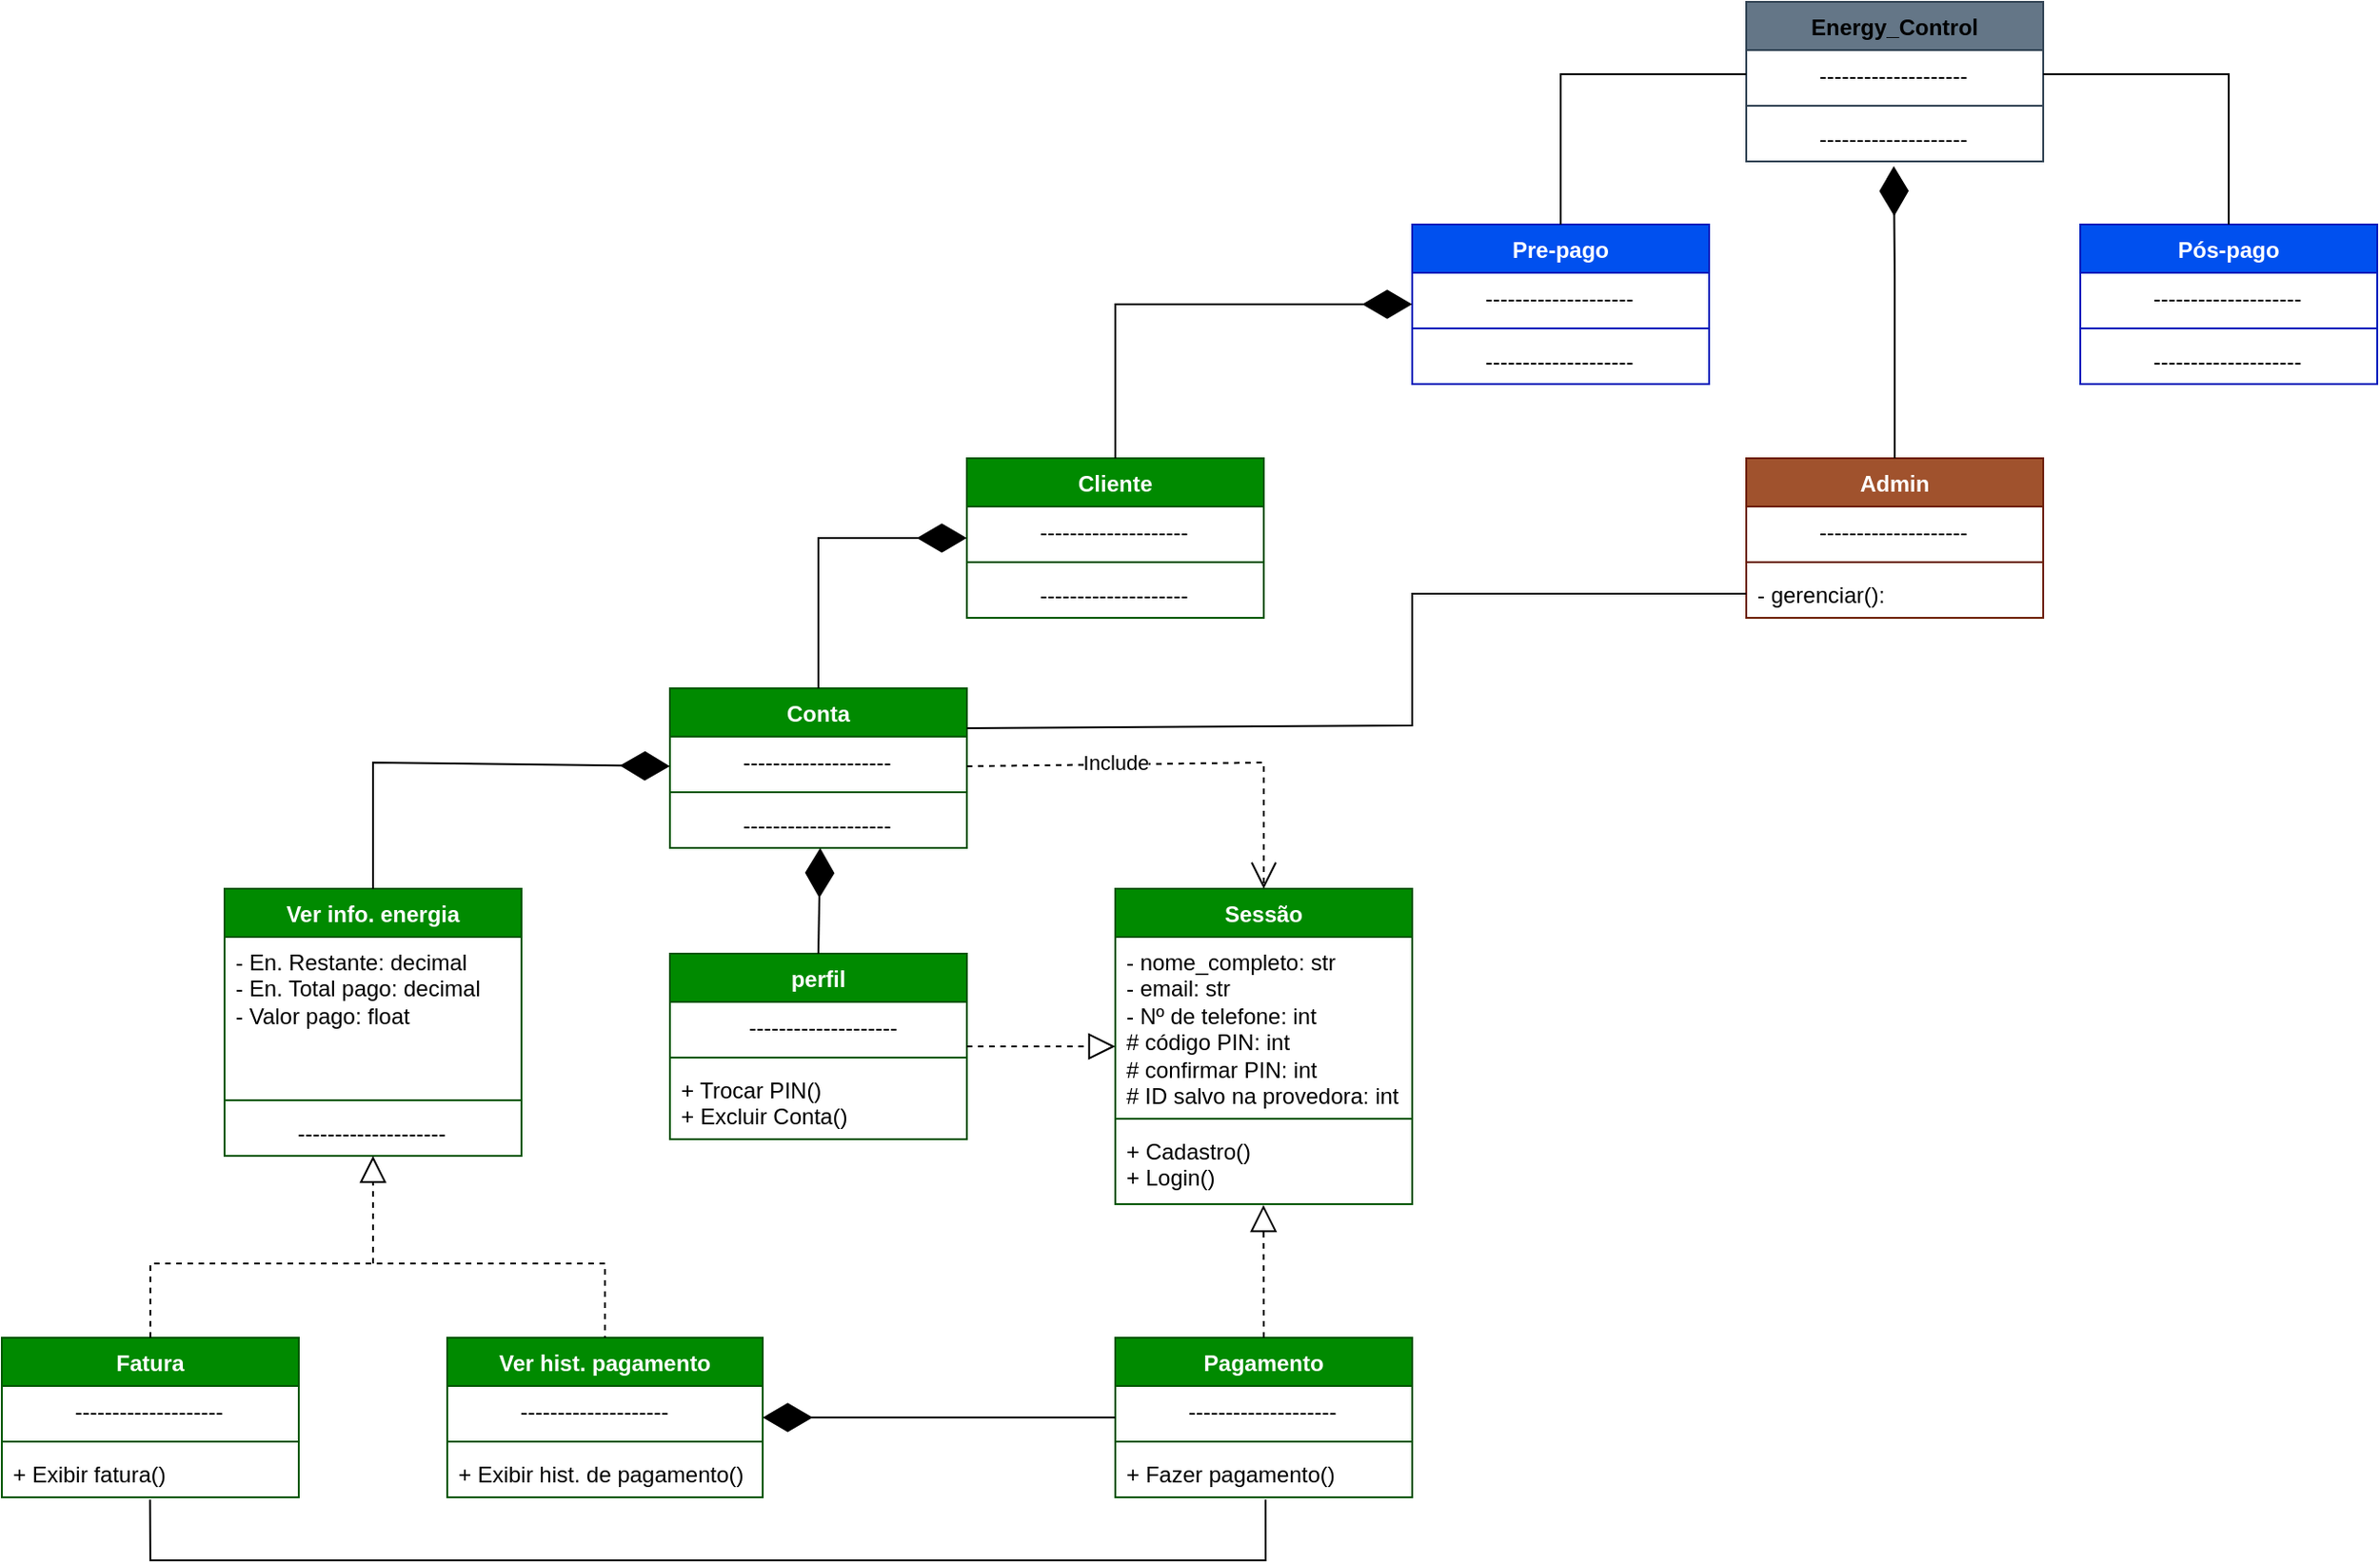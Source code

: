 <mxfile>
    <diagram id="C5RBs43oDa-KdzZeNtuy" name="Page-1">
        <mxGraphModel dx="1659" dy="1671" grid="1" gridSize="10" guides="1" tooltips="1" connect="1" arrows="1" fold="1" page="1" pageScale="1" pageWidth="827" pageHeight="1169" math="0" shadow="0">
            <root>
                <mxCell id="WIyWlLk6GJQsqaUBKTNV-0"/>
                <mxCell id="WIyWlLk6GJQsqaUBKTNV-1" parent="WIyWlLk6GJQsqaUBKTNV-0"/>
                <mxCell id="8KbjakI95Gvnmb8C692--0" value="Pre-pago" style="swimlane;fontStyle=1;align=center;verticalAlign=top;childLayout=stackLayout;horizontal=1;startSize=26;horizontalStack=0;resizeParent=1;resizeParentMax=0;resizeLast=0;collapsible=1;marginBottom=0;whiteSpace=wrap;html=1;fillColor=#0050ef;fontColor=#ffffff;strokeColor=#001DBC;" parent="WIyWlLk6GJQsqaUBKTNV-1" vertex="1">
                    <mxGeometry x="320" y="-80" width="160" height="86" as="geometry">
                        <mxRectangle x="350" y="-30" width="100" height="30" as="alternateBounds"/>
                    </mxGeometry>
                </mxCell>
                <mxCell id="8KbjakI95Gvnmb8C692--1" value="&amp;nbsp; &amp;nbsp; &amp;nbsp; &amp;nbsp; &amp;nbsp; --------------------" style="text;align=left;verticalAlign=top;spacingLeft=4;spacingRight=4;overflow=hidden;rotatable=0;points=[[0,0.5],[1,0.5]];portConstraint=eastwest;whiteSpace=wrap;html=1;" parent="8KbjakI95Gvnmb8C692--0" vertex="1">
                    <mxGeometry y="26" width="160" height="26" as="geometry"/>
                </mxCell>
                <mxCell id="8KbjakI95Gvnmb8C692--2" value="" style="line;strokeWidth=1;fillColor=none;align=left;verticalAlign=middle;spacingTop=-1;spacingLeft=3;spacingRight=3;rotatable=0;labelPosition=right;points=[];portConstraint=eastwest;strokeColor=inherit;" parent="8KbjakI95Gvnmb8C692--0" vertex="1">
                    <mxGeometry y="52" width="160" height="8" as="geometry"/>
                </mxCell>
                <mxCell id="8KbjakI95Gvnmb8C692--3" value="&amp;nbsp; &amp;nbsp; &amp;nbsp; &amp;nbsp; &amp;nbsp; --------------------" style="text;align=left;verticalAlign=top;spacingLeft=4;spacingRight=4;overflow=hidden;rotatable=0;points=[[0,0.5],[1,0.5]];portConstraint=eastwest;whiteSpace=wrap;html=1;" parent="8KbjakI95Gvnmb8C692--0" vertex="1">
                    <mxGeometry y="60" width="160" height="26" as="geometry"/>
                </mxCell>
                <mxCell id="8KbjakI95Gvnmb8C692--9" value="Cliente" style="swimlane;fontStyle=1;align=center;verticalAlign=top;childLayout=stackLayout;horizontal=1;startSize=26;horizontalStack=0;resizeParent=1;resizeParentMax=0;resizeLast=0;collapsible=1;marginBottom=0;whiteSpace=wrap;html=1;fillColor=#008a00;fontColor=#ffffff;strokeColor=#005700;" parent="WIyWlLk6GJQsqaUBKTNV-1" vertex="1">
                    <mxGeometry x="80" y="46" width="160" height="86" as="geometry">
                        <mxRectangle x="140" width="100" height="30" as="alternateBounds"/>
                    </mxGeometry>
                </mxCell>
                <mxCell id="8KbjakI95Gvnmb8C692--10" value="&amp;nbsp; &amp;nbsp; &amp;nbsp; &amp;nbsp; &amp;nbsp; --------------------" style="text;strokeColor=none;fillColor=none;align=left;verticalAlign=top;spacingLeft=4;spacingRight=4;overflow=hidden;rotatable=0;points=[[0,0.5],[1,0.5]];portConstraint=eastwest;whiteSpace=wrap;html=1;" parent="8KbjakI95Gvnmb8C692--9" vertex="1">
                    <mxGeometry y="26" width="160" height="26" as="geometry"/>
                </mxCell>
                <mxCell id="8KbjakI95Gvnmb8C692--11" value="" style="line;strokeWidth=1;fillColor=none;align=left;verticalAlign=middle;spacingTop=-1;spacingLeft=3;spacingRight=3;rotatable=0;labelPosition=right;points=[];portConstraint=eastwest;strokeColor=inherit;" parent="8KbjakI95Gvnmb8C692--9" vertex="1">
                    <mxGeometry y="52" width="160" height="8" as="geometry"/>
                </mxCell>
                <mxCell id="8KbjakI95Gvnmb8C692--12" value="&amp;nbsp; &amp;nbsp; &amp;nbsp; &amp;nbsp; &amp;nbsp; --------------------" style="text;strokeColor=none;fillColor=none;align=left;verticalAlign=top;spacingLeft=4;spacingRight=4;overflow=hidden;rotatable=0;points=[[0,0.5],[1,0.5]];portConstraint=eastwest;whiteSpace=wrap;html=1;" parent="8KbjakI95Gvnmb8C692--9" vertex="1">
                    <mxGeometry y="60" width="160" height="26" as="geometry"/>
                </mxCell>
                <mxCell id="8KbjakI95Gvnmb8C692--13" value="" style="endArrow=diamondThin;endFill=1;endSize=24;html=1;rounded=0;exitX=0.5;exitY=0;exitDx=0;exitDy=0;" parent="WIyWlLk6GJQsqaUBKTNV-1" source="8KbjakI95Gvnmb8C692--9" target="8KbjakI95Gvnmb8C692--0" edge="1">
                    <mxGeometry width="160" relative="1" as="geometry">
                        <mxPoint x="370" y="179" as="sourcePoint"/>
                        <mxPoint x="574" y="170" as="targetPoint"/>
                        <Array as="points">
                            <mxPoint x="160" y="-37"/>
                        </Array>
                    </mxGeometry>
                </mxCell>
                <mxCell id="8KbjakI95Gvnmb8C692--15" value="perfil" style="swimlane;fontStyle=1;align=center;verticalAlign=top;childLayout=stackLayout;horizontal=1;startSize=26;horizontalStack=0;resizeParent=1;resizeParentMax=0;resizeLast=0;collapsible=1;marginBottom=0;whiteSpace=wrap;html=1;fillColor=#008a00;fontColor=#ffffff;strokeColor=#005700;" parent="WIyWlLk6GJQsqaUBKTNV-1" vertex="1">
                    <mxGeometry x="-80" y="313" width="160" height="100" as="geometry">
                        <mxRectangle x="140" width="100" height="30" as="alternateBounds"/>
                    </mxGeometry>
                </mxCell>
                <mxCell id="8KbjakI95Gvnmb8C692--16" value="&amp;nbsp; &amp;nbsp; &amp;nbsp; &amp;nbsp; &amp;nbsp; &amp;nbsp;--------------------" style="text;strokeColor=none;fillColor=none;align=left;verticalAlign=top;spacingLeft=4;spacingRight=4;overflow=hidden;rotatable=0;points=[[0,0.5],[1,0.5]];portConstraint=eastwest;whiteSpace=wrap;html=1;" parent="8KbjakI95Gvnmb8C692--15" vertex="1">
                    <mxGeometry y="26" width="160" height="26" as="geometry"/>
                </mxCell>
                <mxCell id="8KbjakI95Gvnmb8C692--17" value="" style="line;strokeWidth=1;fillColor=none;align=left;verticalAlign=middle;spacingTop=-1;spacingLeft=3;spacingRight=3;rotatable=0;labelPosition=right;points=[];portConstraint=eastwest;strokeColor=inherit;" parent="8KbjakI95Gvnmb8C692--15" vertex="1">
                    <mxGeometry y="52" width="160" height="8" as="geometry"/>
                </mxCell>
                <mxCell id="8KbjakI95Gvnmb8C692--18" value="&lt;div&gt;+ Trocar PIN()&lt;/div&gt;+ Excluir Conta()" style="text;strokeColor=none;fillColor=none;align=left;verticalAlign=top;spacingLeft=4;spacingRight=4;overflow=hidden;rotatable=0;points=[[0,0.5],[1,0.5]];portConstraint=eastwest;whiteSpace=wrap;html=1;" parent="8KbjakI95Gvnmb8C692--15" vertex="1">
                    <mxGeometry y="60" width="160" height="40" as="geometry"/>
                </mxCell>
                <mxCell id="8KbjakI95Gvnmb8C692--19" value="Sessão" style="swimlane;fontStyle=1;align=center;verticalAlign=top;childLayout=stackLayout;horizontal=1;startSize=26;horizontalStack=0;resizeParent=1;resizeParentMax=0;resizeLast=0;collapsible=1;marginBottom=0;whiteSpace=wrap;html=1;fillColor=#008a00;fontColor=#ffffff;strokeColor=#005700;" parent="WIyWlLk6GJQsqaUBKTNV-1" vertex="1">
                    <mxGeometry x="160" y="278" width="160" height="170" as="geometry">
                        <mxRectangle x="140" width="100" height="30" as="alternateBounds"/>
                    </mxGeometry>
                </mxCell>
                <mxCell id="8KbjakI95Gvnmb8C692--20" value="- nome_completo: str&lt;div&gt;- email: str&lt;/div&gt;&lt;div&gt;- Nº de telefone: int&lt;/div&gt;&lt;div&gt;# código PIN: int&lt;/div&gt;&lt;div&gt;# confirmar PIN: int&lt;/div&gt;&lt;div&gt;# ID salvo na provedora: int&lt;/div&gt;" style="text;strokeColor=none;fillColor=none;align=left;verticalAlign=top;spacingLeft=4;spacingRight=4;overflow=hidden;rotatable=0;points=[[0,0.5],[1,0.5]];portConstraint=eastwest;whiteSpace=wrap;html=1;" parent="8KbjakI95Gvnmb8C692--19" vertex="1">
                    <mxGeometry y="26" width="160" height="94" as="geometry"/>
                </mxCell>
                <mxCell id="8KbjakI95Gvnmb8C692--21" value="" style="line;strokeWidth=1;fillColor=none;align=left;verticalAlign=middle;spacingTop=-1;spacingLeft=3;spacingRight=3;rotatable=0;labelPosition=right;points=[];portConstraint=eastwest;strokeColor=inherit;" parent="8KbjakI95Gvnmb8C692--19" vertex="1">
                    <mxGeometry y="120" width="160" height="8" as="geometry"/>
                </mxCell>
                <mxCell id="8KbjakI95Gvnmb8C692--22" value="+ Cadastro()&lt;div&gt;+ Login()&lt;/div&gt;" style="text;strokeColor=none;fillColor=none;align=left;verticalAlign=top;spacingLeft=4;spacingRight=4;overflow=hidden;rotatable=0;points=[[0,0.5],[1,0.5]];portConstraint=eastwest;whiteSpace=wrap;html=1;" parent="8KbjakI95Gvnmb8C692--19" vertex="1">
                    <mxGeometry y="128" width="160" height="42" as="geometry"/>
                </mxCell>
                <mxCell id="8KbjakI95Gvnmb8C692--23" value="Conta" style="swimlane;fontStyle=1;align=center;verticalAlign=top;childLayout=stackLayout;horizontal=1;startSize=26;horizontalStack=0;resizeParent=1;resizeParentMax=0;resizeLast=0;collapsible=1;marginBottom=0;whiteSpace=wrap;html=1;fillColor=#008a00;fontColor=#ffffff;strokeColor=#005700;" parent="WIyWlLk6GJQsqaUBKTNV-1" vertex="1">
                    <mxGeometry x="-80" y="170" width="160" height="86" as="geometry">
                        <mxRectangle x="-80" y="170" width="100" height="30" as="alternateBounds"/>
                    </mxGeometry>
                </mxCell>
                <mxCell id="8KbjakI95Gvnmb8C692--24" value="&amp;nbsp; &amp;nbsp; &amp;nbsp; &amp;nbsp; &amp;nbsp; --------------------" style="text;strokeColor=none;fillColor=none;align=left;verticalAlign=top;spacingLeft=4;spacingRight=4;overflow=hidden;rotatable=0;points=[[0,0.5],[1,0.5]];portConstraint=eastwest;whiteSpace=wrap;html=1;" parent="8KbjakI95Gvnmb8C692--23" vertex="1">
                    <mxGeometry y="26" width="160" height="26" as="geometry"/>
                </mxCell>
                <mxCell id="8KbjakI95Gvnmb8C692--25" value="" style="line;strokeWidth=1;fillColor=none;align=left;verticalAlign=middle;spacingTop=-1;spacingLeft=3;spacingRight=3;rotatable=0;labelPosition=right;points=[];portConstraint=eastwest;strokeColor=inherit;" parent="8KbjakI95Gvnmb8C692--23" vertex="1">
                    <mxGeometry y="52" width="160" height="8" as="geometry"/>
                </mxCell>
                <mxCell id="8KbjakI95Gvnmb8C692--26" value="&amp;nbsp; &amp;nbsp; &amp;nbsp; &amp;nbsp; &amp;nbsp; --------------------" style="text;strokeColor=none;fillColor=none;align=left;verticalAlign=top;spacingLeft=4;spacingRight=4;overflow=hidden;rotatable=0;points=[[0,0.5],[1,0.5]];portConstraint=eastwest;whiteSpace=wrap;html=1;" parent="8KbjakI95Gvnmb8C692--23" vertex="1">
                    <mxGeometry y="60" width="160" height="26" as="geometry"/>
                </mxCell>
                <mxCell id="8KbjakI95Gvnmb8C692--30" value="" style="endArrow=diamondThin;endFill=1;endSize=24;html=1;rounded=0;exitX=0.5;exitY=0;exitDx=0;exitDy=0;" parent="WIyWlLk6GJQsqaUBKTNV-1" source="8KbjakI95Gvnmb8C692--23" target="8KbjakI95Gvnmb8C692--9" edge="1">
                    <mxGeometry width="160" relative="1" as="geometry">
                        <mxPoint x="170" y="56" as="sourcePoint"/>
                        <mxPoint x="330" y="-27" as="targetPoint"/>
                        <Array as="points">
                            <mxPoint y="89"/>
                        </Array>
                    </mxGeometry>
                </mxCell>
                <mxCell id="8KbjakI95Gvnmb8C692--31" value="Include" style="endArrow=open;endSize=12;dashed=1;html=1;rounded=0;entryX=0.5;entryY=0;entryDx=0;entryDy=0;" parent="WIyWlLk6GJQsqaUBKTNV-1" source="8KbjakI95Gvnmb8C692--23" target="8KbjakI95Gvnmb8C692--19" edge="1">
                    <mxGeometry x="-0.298" y="1" width="160" relative="1" as="geometry">
                        <mxPoint x="100" y="260" as="sourcePoint"/>
                        <mxPoint x="260" y="260" as="targetPoint"/>
                        <Array as="points">
                            <mxPoint x="240" y="210"/>
                        </Array>
                        <mxPoint as="offset"/>
                    </mxGeometry>
                </mxCell>
                <mxCell id="8KbjakI95Gvnmb8C692--32" value="" style="endArrow=diamondThin;endFill=1;endSize=24;html=1;rounded=0;exitX=0.5;exitY=0;exitDx=0;exitDy=0;entryX=0.506;entryY=1;entryDx=0;entryDy=0;entryPerimeter=0;" parent="WIyWlLk6GJQsqaUBKTNV-1" source="8KbjakI95Gvnmb8C692--15" target="8KbjakI95Gvnmb8C692--26" edge="1">
                    <mxGeometry width="160" relative="1" as="geometry">
                        <mxPoint x="-160" y="310" as="sourcePoint"/>
                        <mxPoint x="90" y="99" as="targetPoint"/>
                        <Array as="points"/>
                    </mxGeometry>
                </mxCell>
                <mxCell id="8KbjakI95Gvnmb8C692--33" value="" style="endArrow=block;dashed=1;endFill=0;endSize=12;html=1;rounded=0;" parent="WIyWlLk6GJQsqaUBKTNV-1" source="8KbjakI95Gvnmb8C692--15" target="8KbjakI95Gvnmb8C692--19" edge="1">
                    <mxGeometry width="160" relative="1" as="geometry">
                        <mxPoint x="60" y="270" as="sourcePoint"/>
                        <mxPoint x="220" y="270" as="targetPoint"/>
                    </mxGeometry>
                </mxCell>
                <mxCell id="8KbjakI95Gvnmb8C692--34" value="Ver info. energia" style="swimlane;fontStyle=1;align=center;verticalAlign=top;childLayout=stackLayout;horizontal=1;startSize=26;horizontalStack=0;resizeParent=1;resizeParentMax=0;resizeLast=0;collapsible=1;marginBottom=0;whiteSpace=wrap;html=1;fillColor=#008a00;fontColor=#ffffff;strokeColor=#005700;" parent="WIyWlLk6GJQsqaUBKTNV-1" vertex="1">
                    <mxGeometry x="-320" y="278" width="160" height="144" as="geometry">
                        <mxRectangle x="-80" y="170" width="100" height="30" as="alternateBounds"/>
                    </mxGeometry>
                </mxCell>
                <mxCell id="8KbjakI95Gvnmb8C692--35" value="- En. Restante: decimal&lt;div&gt;- En. Total pago: decimal&lt;/div&gt;&lt;div&gt;- Valor pago: float&lt;/div&gt;" style="text;strokeColor=none;fillColor=none;align=left;verticalAlign=top;spacingLeft=4;spacingRight=4;overflow=hidden;rotatable=0;points=[[0,0.5],[1,0.5]];portConstraint=eastwest;whiteSpace=wrap;html=1;" parent="8KbjakI95Gvnmb8C692--34" vertex="1">
                    <mxGeometry y="26" width="160" height="84" as="geometry"/>
                </mxCell>
                <mxCell id="8KbjakI95Gvnmb8C692--36" value="" style="line;strokeWidth=1;fillColor=none;align=left;verticalAlign=middle;spacingTop=-1;spacingLeft=3;spacingRight=3;rotatable=0;labelPosition=right;points=[];portConstraint=eastwest;strokeColor=inherit;" parent="8KbjakI95Gvnmb8C692--34" vertex="1">
                    <mxGeometry y="110" width="160" height="8" as="geometry"/>
                </mxCell>
                <mxCell id="8KbjakI95Gvnmb8C692--37" value="&amp;nbsp; &amp;nbsp; &amp;nbsp; &amp;nbsp; &amp;nbsp; --------------------" style="text;strokeColor=none;fillColor=none;align=left;verticalAlign=top;spacingLeft=4;spacingRight=4;overflow=hidden;rotatable=0;points=[[0,0.5],[1,0.5]];portConstraint=eastwest;whiteSpace=wrap;html=1;" parent="8KbjakI95Gvnmb8C692--34" vertex="1">
                    <mxGeometry y="118" width="160" height="26" as="geometry"/>
                </mxCell>
                <mxCell id="8KbjakI95Gvnmb8C692--38" value="Ver hist. pagamento" style="swimlane;fontStyle=1;align=center;verticalAlign=top;childLayout=stackLayout;horizontal=1;startSize=26;horizontalStack=0;resizeParent=1;resizeParentMax=0;resizeLast=0;collapsible=1;marginBottom=0;whiteSpace=wrap;html=1;fillColor=#008a00;fontColor=#ffffff;strokeColor=#005700;" parent="WIyWlLk6GJQsqaUBKTNV-1" vertex="1">
                    <mxGeometry x="-200" y="520" width="170" height="86" as="geometry">
                        <mxRectangle x="-80" y="170" width="100" height="30" as="alternateBounds"/>
                    </mxGeometry>
                </mxCell>
                <mxCell id="8KbjakI95Gvnmb8C692--39" value="&amp;nbsp; &amp;nbsp; &amp;nbsp; &amp;nbsp; &amp;nbsp; --------------------" style="text;strokeColor=none;fillColor=none;align=left;verticalAlign=top;spacingLeft=4;spacingRight=4;overflow=hidden;rotatable=0;points=[[0,0.5],[1,0.5]];portConstraint=eastwest;whiteSpace=wrap;html=1;" parent="8KbjakI95Gvnmb8C692--38" vertex="1">
                    <mxGeometry y="26" width="170" height="26" as="geometry"/>
                </mxCell>
                <mxCell id="8KbjakI95Gvnmb8C692--40" value="" style="line;strokeWidth=1;fillColor=none;align=left;verticalAlign=middle;spacingTop=-1;spacingLeft=3;spacingRight=3;rotatable=0;labelPosition=right;points=[];portConstraint=eastwest;strokeColor=inherit;" parent="8KbjakI95Gvnmb8C692--38" vertex="1">
                    <mxGeometry y="52" width="170" height="8" as="geometry"/>
                </mxCell>
                <mxCell id="8KbjakI95Gvnmb8C692--41" value="+ Exibir hist. de pagamento()" style="text;strokeColor=none;fillColor=none;align=left;verticalAlign=top;spacingLeft=4;spacingRight=4;overflow=hidden;rotatable=0;points=[[0,0.5],[1,0.5]];portConstraint=eastwest;whiteSpace=wrap;html=1;" parent="8KbjakI95Gvnmb8C692--38" vertex="1">
                    <mxGeometry y="60" width="170" height="26" as="geometry"/>
                </mxCell>
                <mxCell id="8KbjakI95Gvnmb8C692--42" value="Fatura" style="swimlane;fontStyle=1;align=center;verticalAlign=top;childLayout=stackLayout;horizontal=1;startSize=26;horizontalStack=0;resizeParent=1;resizeParentMax=0;resizeLast=0;collapsible=1;marginBottom=0;whiteSpace=wrap;html=1;fillColor=#008a00;fontColor=#ffffff;strokeColor=#005700;" parent="WIyWlLk6GJQsqaUBKTNV-1" vertex="1">
                    <mxGeometry x="-440" y="520" width="160" height="86" as="geometry">
                        <mxRectangle x="-80" y="170" width="100" height="30" as="alternateBounds"/>
                    </mxGeometry>
                </mxCell>
                <mxCell id="8KbjakI95Gvnmb8C692--43" value="&amp;nbsp; &amp;nbsp; &amp;nbsp; &amp;nbsp; &amp;nbsp; --------------------" style="text;strokeColor=none;fillColor=none;align=left;verticalAlign=top;spacingLeft=4;spacingRight=4;overflow=hidden;rotatable=0;points=[[0,0.5],[1,0.5]];portConstraint=eastwest;whiteSpace=wrap;html=1;" parent="8KbjakI95Gvnmb8C692--42" vertex="1">
                    <mxGeometry y="26" width="160" height="26" as="geometry"/>
                </mxCell>
                <mxCell id="8KbjakI95Gvnmb8C692--44" value="" style="line;strokeWidth=1;fillColor=none;align=left;verticalAlign=middle;spacingTop=-1;spacingLeft=3;spacingRight=3;rotatable=0;labelPosition=right;points=[];portConstraint=eastwest;strokeColor=inherit;" parent="8KbjakI95Gvnmb8C692--42" vertex="1">
                    <mxGeometry y="52" width="160" height="8" as="geometry"/>
                </mxCell>
                <mxCell id="8KbjakI95Gvnmb8C692--45" value="+ Exibir fatura()" style="text;strokeColor=none;fillColor=none;align=left;verticalAlign=top;spacingLeft=4;spacingRight=4;overflow=hidden;rotatable=0;points=[[0,0.5],[1,0.5]];portConstraint=eastwest;whiteSpace=wrap;html=1;" parent="8KbjakI95Gvnmb8C692--42" vertex="1">
                    <mxGeometry y="60" width="160" height="26" as="geometry"/>
                </mxCell>
                <mxCell id="8KbjakI95Gvnmb8C692--46" value="" style="endArrow=block;dashed=1;endFill=0;endSize=12;html=1;rounded=0;" parent="WIyWlLk6GJQsqaUBKTNV-1" target="8KbjakI95Gvnmb8C692--37" edge="1">
                    <mxGeometry width="160" relative="1" as="geometry">
                        <mxPoint x="-240" y="480" as="sourcePoint"/>
                        <mxPoint x="50" y="290" as="targetPoint"/>
                    </mxGeometry>
                </mxCell>
                <mxCell id="8KbjakI95Gvnmb8C692--47" value="" style="endArrow=none;dashed=1;html=1;rounded=0;entryX=0.5;entryY=0;entryDx=0;entryDy=0;exitX=0.5;exitY=0;exitDx=0;exitDy=0;" parent="WIyWlLk6GJQsqaUBKTNV-1" source="8KbjakI95Gvnmb8C692--42" target="8KbjakI95Gvnmb8C692--38" edge="1">
                    <mxGeometry width="50" height="50" relative="1" as="geometry">
                        <mxPoint x="-400" y="460" as="sourcePoint"/>
                        <mxPoint x="-80" y="460" as="targetPoint"/>
                        <Array as="points">
                            <mxPoint x="-360" y="480"/>
                            <mxPoint x="-240" y="480"/>
                            <mxPoint x="-115" y="480"/>
                        </Array>
                    </mxGeometry>
                </mxCell>
                <mxCell id="8KbjakI95Gvnmb8C692--48" value="Pós-pago" style="swimlane;fontStyle=1;align=center;verticalAlign=top;childLayout=stackLayout;horizontal=1;startSize=26;horizontalStack=0;resizeParent=1;resizeParentMax=0;resizeLast=0;collapsible=1;marginBottom=0;whiteSpace=wrap;html=1;fillColor=#0050ef;fontColor=#ffffff;strokeColor=#001DBC;" parent="WIyWlLk6GJQsqaUBKTNV-1" vertex="1">
                    <mxGeometry x="680" y="-80" width="160" height="86" as="geometry">
                        <mxRectangle x="350" y="-30" width="100" height="30" as="alternateBounds"/>
                    </mxGeometry>
                </mxCell>
                <mxCell id="8KbjakI95Gvnmb8C692--49" value="&amp;nbsp; &amp;nbsp; &amp;nbsp; &amp;nbsp; &amp;nbsp; --------------------" style="text;align=left;verticalAlign=top;spacingLeft=4;spacingRight=4;overflow=hidden;rotatable=0;points=[[0,0.5],[1,0.5]];portConstraint=eastwest;whiteSpace=wrap;html=1;" parent="8KbjakI95Gvnmb8C692--48" vertex="1">
                    <mxGeometry y="26" width="160" height="26" as="geometry"/>
                </mxCell>
                <mxCell id="8KbjakI95Gvnmb8C692--50" value="" style="line;strokeWidth=1;fillColor=none;align=left;verticalAlign=middle;spacingTop=-1;spacingLeft=3;spacingRight=3;rotatable=0;labelPosition=right;points=[];portConstraint=eastwest;strokeColor=inherit;" parent="8KbjakI95Gvnmb8C692--48" vertex="1">
                    <mxGeometry y="52" width="160" height="8" as="geometry"/>
                </mxCell>
                <mxCell id="8KbjakI95Gvnmb8C692--51" value="&amp;nbsp; &amp;nbsp; &amp;nbsp; &amp;nbsp; &amp;nbsp; --------------------" style="text;align=left;verticalAlign=top;spacingLeft=4;spacingRight=4;overflow=hidden;rotatable=0;points=[[0,0.5],[1,0.5]];portConstraint=eastwest;whiteSpace=wrap;html=1;" parent="8KbjakI95Gvnmb8C692--48" vertex="1">
                    <mxGeometry y="60" width="160" height="26" as="geometry"/>
                </mxCell>
                <mxCell id="8KbjakI95Gvnmb8C692--52" value="&lt;font style=&quot;color: light-dark(rgb(0, 0, 0), rgb(255, 255, 255));&quot;&gt;Energy_Control&lt;/font&gt;" style="swimlane;fontStyle=1;align=center;verticalAlign=top;childLayout=stackLayout;horizontal=1;startSize=26;horizontalStack=0;resizeParent=1;resizeParentMax=0;resizeLast=0;collapsible=1;marginBottom=0;whiteSpace=wrap;html=1;fillColor=#647687;fontColor=#ffffff;strokeColor=#314354;" parent="WIyWlLk6GJQsqaUBKTNV-1" vertex="1">
                    <mxGeometry x="500" y="-200" width="160" height="86" as="geometry">
                        <mxRectangle x="350" y="-30" width="100" height="30" as="alternateBounds"/>
                    </mxGeometry>
                </mxCell>
                <mxCell id="8KbjakI95Gvnmb8C692--53" value="&amp;nbsp; &amp;nbsp; &amp;nbsp; &amp;nbsp; &amp;nbsp; --------------------" style="text;align=left;verticalAlign=top;spacingLeft=4;spacingRight=4;overflow=hidden;rotatable=0;points=[[0,0.5],[1,0.5]];portConstraint=eastwest;whiteSpace=wrap;html=1;" parent="8KbjakI95Gvnmb8C692--52" vertex="1">
                    <mxGeometry y="26" width="160" height="26" as="geometry"/>
                </mxCell>
                <mxCell id="8KbjakI95Gvnmb8C692--54" value="" style="line;strokeWidth=1;fillColor=none;align=left;verticalAlign=middle;spacingTop=-1;spacingLeft=3;spacingRight=3;rotatable=0;labelPosition=right;points=[];portConstraint=eastwest;strokeColor=inherit;" parent="8KbjakI95Gvnmb8C692--52" vertex="1">
                    <mxGeometry y="52" width="160" height="8" as="geometry"/>
                </mxCell>
                <mxCell id="8KbjakI95Gvnmb8C692--55" value="&amp;nbsp; &amp;nbsp; &amp;nbsp; &amp;nbsp; &amp;nbsp; --------------------" style="text;align=left;verticalAlign=top;spacingLeft=4;spacingRight=4;overflow=hidden;rotatable=0;points=[[0,0.5],[1,0.5]];portConstraint=eastwest;whiteSpace=wrap;html=1;" parent="8KbjakI95Gvnmb8C692--52" vertex="1">
                    <mxGeometry y="60" width="160" height="26" as="geometry"/>
                </mxCell>
                <mxCell id="8KbjakI95Gvnmb8C692--56" value="" style="endArrow=none;html=1;rounded=0;exitX=0.5;exitY=0;exitDx=0;exitDy=0;entryX=0;entryY=0.5;entryDx=0;entryDy=0;" parent="WIyWlLk6GJQsqaUBKTNV-1" source="8KbjakI95Gvnmb8C692--0" target="8KbjakI95Gvnmb8C692--53" edge="1">
                    <mxGeometry width="50" height="50" relative="1" as="geometry">
                        <mxPoint x="300" y="-135" as="sourcePoint"/>
                        <mxPoint x="460" y="-200" as="targetPoint"/>
                        <Array as="points">
                            <mxPoint x="400" y="-161"/>
                        </Array>
                    </mxGeometry>
                </mxCell>
                <mxCell id="8KbjakI95Gvnmb8C692--57" value="" style="endArrow=none;html=1;rounded=0;exitX=0.5;exitY=0;exitDx=0;exitDy=0;entryX=1;entryY=0.5;entryDx=0;entryDy=0;" parent="WIyWlLk6GJQsqaUBKTNV-1" source="8KbjakI95Gvnmb8C692--48" target="8KbjakI95Gvnmb8C692--53" edge="1">
                    <mxGeometry width="50" height="50" relative="1" as="geometry">
                        <mxPoint x="770" y="-65" as="sourcePoint"/>
                        <mxPoint x="930" y="-130" as="targetPoint"/>
                        <Array as="points">
                            <mxPoint x="760" y="-161"/>
                        </Array>
                    </mxGeometry>
                </mxCell>
                <mxCell id="8KbjakI95Gvnmb8C692--58" value="Pagamento" style="swimlane;fontStyle=1;align=center;verticalAlign=top;childLayout=stackLayout;horizontal=1;startSize=26;horizontalStack=0;resizeParent=1;resizeParentMax=0;resizeLast=0;collapsible=1;marginBottom=0;whiteSpace=wrap;html=1;fillColor=#008a00;fontColor=#ffffff;strokeColor=#005700;" parent="WIyWlLk6GJQsqaUBKTNV-1" vertex="1">
                    <mxGeometry x="160" y="520" width="160" height="86" as="geometry">
                        <mxRectangle x="-80" y="170" width="100" height="30" as="alternateBounds"/>
                    </mxGeometry>
                </mxCell>
                <mxCell id="8KbjakI95Gvnmb8C692--59" value="&amp;nbsp; &amp;nbsp; &amp;nbsp; &amp;nbsp; &amp;nbsp; --------------------" style="text;strokeColor=none;fillColor=none;align=left;verticalAlign=top;spacingLeft=4;spacingRight=4;overflow=hidden;rotatable=0;points=[[0,0.5],[1,0.5]];portConstraint=eastwest;whiteSpace=wrap;html=1;" parent="8KbjakI95Gvnmb8C692--58" vertex="1">
                    <mxGeometry y="26" width="160" height="26" as="geometry"/>
                </mxCell>
                <mxCell id="8KbjakI95Gvnmb8C692--60" value="" style="line;strokeWidth=1;fillColor=none;align=left;verticalAlign=middle;spacingTop=-1;spacingLeft=3;spacingRight=3;rotatable=0;labelPosition=right;points=[];portConstraint=eastwest;strokeColor=inherit;" parent="8KbjakI95Gvnmb8C692--58" vertex="1">
                    <mxGeometry y="52" width="160" height="8" as="geometry"/>
                </mxCell>
                <mxCell id="8KbjakI95Gvnmb8C692--61" value="+ Fazer pagamento()" style="text;strokeColor=none;fillColor=none;align=left;verticalAlign=top;spacingLeft=4;spacingRight=4;overflow=hidden;rotatable=0;points=[[0,0.5],[1,0.5]];portConstraint=eastwest;whiteSpace=wrap;html=1;" parent="8KbjakI95Gvnmb8C692--58" vertex="1">
                    <mxGeometry y="60" width="160" height="26" as="geometry"/>
                </mxCell>
                <mxCell id="8KbjakI95Gvnmb8C692--62" value="" style="endArrow=none;html=1;rounded=0;exitX=0.506;exitY=1.05;exitDx=0;exitDy=0;exitPerimeter=0;entryX=0.499;entryY=1.05;entryDx=0;entryDy=0;entryPerimeter=0;" parent="WIyWlLk6GJQsqaUBKTNV-1" source="8KbjakI95Gvnmb8C692--61" target="8KbjakI95Gvnmb8C692--45" edge="1">
                    <mxGeometry width="50" height="50" relative="1" as="geometry">
                        <mxPoint x="-50" y="785" as="sourcePoint"/>
                        <mxPoint x="-330" y="620" as="targetPoint"/>
                        <Array as="points">
                            <mxPoint x="241" y="640"/>
                            <mxPoint x="-40" y="640"/>
                            <mxPoint x="-360" y="640"/>
                        </Array>
                    </mxGeometry>
                </mxCell>
                <mxCell id="8KbjakI95Gvnmb8C692--63" value="" style="endArrow=block;dashed=1;endFill=0;endSize=12;html=1;rounded=0;exitX=0.5;exitY=0;exitDx=0;exitDy=0;entryX=0.499;entryY=1.011;entryDx=0;entryDy=0;entryPerimeter=0;" parent="WIyWlLk6GJQsqaUBKTNV-1" source="8KbjakI95Gvnmb8C692--58" target="8KbjakI95Gvnmb8C692--22" edge="1">
                    <mxGeometry width="160" relative="1" as="geometry">
                        <mxPoint x="280" y="480" as="sourcePoint"/>
                        <mxPoint x="300" y="470" as="targetPoint"/>
                    </mxGeometry>
                </mxCell>
                <mxCell id="8KbjakI95Gvnmb8C692--64" value="" style="endArrow=diamondThin;endFill=1;endSize=24;html=1;rounded=0;" parent="WIyWlLk6GJQsqaUBKTNV-1" source="8KbjakI95Gvnmb8C692--58" target="8KbjakI95Gvnmb8C692--38" edge="1">
                    <mxGeometry width="160" relative="1" as="geometry">
                        <mxPoint x="-10" y="731" as="sourcePoint"/>
                        <mxPoint x="70" y="650" as="targetPoint"/>
                        <Array as="points"/>
                    </mxGeometry>
                </mxCell>
                <mxCell id="8KbjakI95Gvnmb8C692--65" value="Admin" style="swimlane;fontStyle=1;align=center;verticalAlign=top;childLayout=stackLayout;horizontal=1;startSize=26;horizontalStack=0;resizeParent=1;resizeParentMax=0;resizeLast=0;collapsible=1;marginBottom=0;whiteSpace=wrap;html=1;fillColor=#a0522d;strokeColor=#6D1F00;fontColor=#ffffff;" parent="WIyWlLk6GJQsqaUBKTNV-1" vertex="1">
                    <mxGeometry x="500" y="46" width="160" height="86" as="geometry">
                        <mxRectangle x="350" y="-30" width="100" height="30" as="alternateBounds"/>
                    </mxGeometry>
                </mxCell>
                <mxCell id="8KbjakI95Gvnmb8C692--66" value="&amp;nbsp; &amp;nbsp; &amp;nbsp; &amp;nbsp; &amp;nbsp; --------------------" style="text;align=left;verticalAlign=top;spacingLeft=4;spacingRight=4;overflow=hidden;rotatable=0;points=[[0,0.5],[1,0.5]];portConstraint=eastwest;whiteSpace=wrap;html=1;" parent="8KbjakI95Gvnmb8C692--65" vertex="1">
                    <mxGeometry y="26" width="160" height="26" as="geometry"/>
                </mxCell>
                <mxCell id="8KbjakI95Gvnmb8C692--67" value="" style="line;strokeWidth=1;fillColor=none;align=left;verticalAlign=middle;spacingTop=-1;spacingLeft=3;spacingRight=3;rotatable=0;labelPosition=right;points=[];portConstraint=eastwest;strokeColor=inherit;" parent="8KbjakI95Gvnmb8C692--65" vertex="1">
                    <mxGeometry y="52" width="160" height="8" as="geometry"/>
                </mxCell>
                <mxCell id="8KbjakI95Gvnmb8C692--68" value="- gerenciar():" style="text;align=left;verticalAlign=top;spacingLeft=4;spacingRight=4;overflow=hidden;rotatable=0;points=[[0,0.5],[1,0.5]];portConstraint=eastwest;whiteSpace=wrap;html=1;" parent="8KbjakI95Gvnmb8C692--65" vertex="1">
                    <mxGeometry y="60" width="160" height="26" as="geometry"/>
                </mxCell>
                <mxCell id="8KbjakI95Gvnmb8C692--69" value="" style="endArrow=diamondThin;endFill=1;endSize=24;html=1;rounded=0;exitX=0.5;exitY=0;exitDx=0;exitDy=0;" parent="WIyWlLk6GJQsqaUBKTNV-1" source="8KbjakI95Gvnmb8C692--34" target="8KbjakI95Gvnmb8C692--23" edge="1">
                    <mxGeometry width="160" relative="1" as="geometry">
                        <mxPoint x="-97.63" y="127" as="sourcePoint"/>
                        <mxPoint x="-30.0" y="176" as="targetPoint"/>
                        <Array as="points">
                            <mxPoint x="-240" y="210"/>
                        </Array>
                    </mxGeometry>
                </mxCell>
                <mxCell id="8KbjakI95Gvnmb8C692--70" value="" style="endArrow=diamondThin;endFill=1;endSize=24;html=1;rounded=0;exitX=0.5;exitY=0;exitDx=0;exitDy=0;entryX=0.497;entryY=1.095;entryDx=0;entryDy=0;entryPerimeter=0;" parent="WIyWlLk6GJQsqaUBKTNV-1" source="8KbjakI95Gvnmb8C692--65" target="8KbjakI95Gvnmb8C692--55" edge="1">
                    <mxGeometry width="160" relative="1" as="geometry">
                        <mxPoint x="580" y="33" as="sourcePoint"/>
                        <mxPoint x="740" y="-50" as="targetPoint"/>
                        <Array as="points">
                            <mxPoint x="580" y="-50"/>
                        </Array>
                    </mxGeometry>
                </mxCell>
                <mxCell id="8KbjakI95Gvnmb8C692--71" value="" style="endArrow=none;html=1;rounded=0;exitX=1;exitY=0.25;exitDx=0;exitDy=0;entryX=0;entryY=0.5;entryDx=0;entryDy=0;" parent="WIyWlLk6GJQsqaUBKTNV-1" source="8KbjakI95Gvnmb8C692--23" target="8KbjakI95Gvnmb8C692--68" edge="1">
                    <mxGeometry width="50" height="50" relative="1" as="geometry">
                        <mxPoint x="580" y="321" as="sourcePoint"/>
                        <mxPoint x="680" y="240" as="targetPoint"/>
                        <Array as="points">
                            <mxPoint x="320" y="190"/>
                            <mxPoint x="320" y="119"/>
                        </Array>
                    </mxGeometry>
                </mxCell>
            </root>
        </mxGraphModel>
    </diagram>
</mxfile>